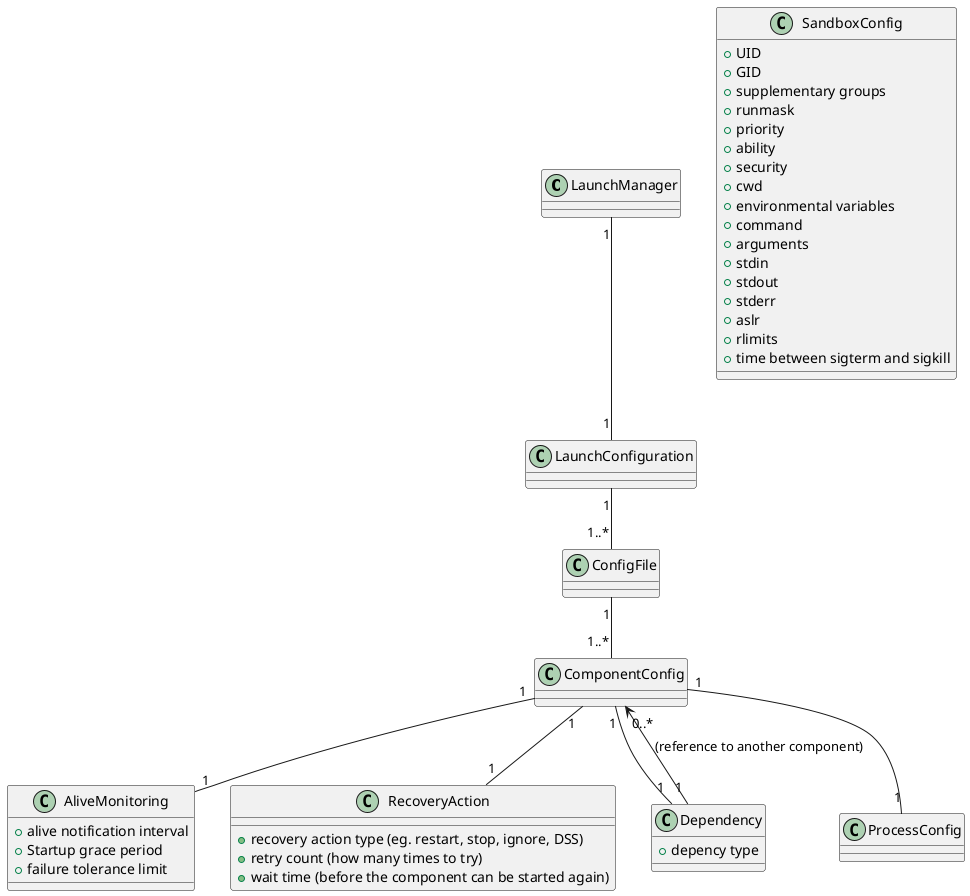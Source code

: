 @startuml

class LaunchManager
{

}

class LaunchConfiguration
{

}

LaunchManager "1" -- "1" LaunchConfiguration


class ConfigFile
{

}

LaunchConfiguration "1" -- "1..*" ConfigFile



class ComponentConfig {

}

ConfigFile "1" -- "1..*" ComponentConfig

class AliveMonitoring {
  + alive notification interval
  + Startup grace period
  + failure tolerance limit
}


class RecoveryAction {
   + recovery action type (eg. restart, stop, ignore, DSS)
   + retry count (how many times to try)
   + wait time (before the component can be started again)
}


class Dependency {
  + depency type
}

class SandboxConfig {
+ UID
+ GID
+ supplementary groups
+ runmask
+ priority
+ ability
+ security
+ cwd
+ environmental variables
+ command
+ arguments
+ stdin
+ stdout
+ stderr
+ aslr
+ rlimits
+ time between sigterm and sigkill
}

ComponentConfig "1" -- "1" Dependency
ComponentConfig "1" -- "1" ProcessConfig
ComponentConfig "1" -- "1" AliveMonitoring
ComponentConfig "1" -- "1" RecoveryAction

Dependency "1" --> "0..*" ComponentConfig: (reference to another component)

@enduml
